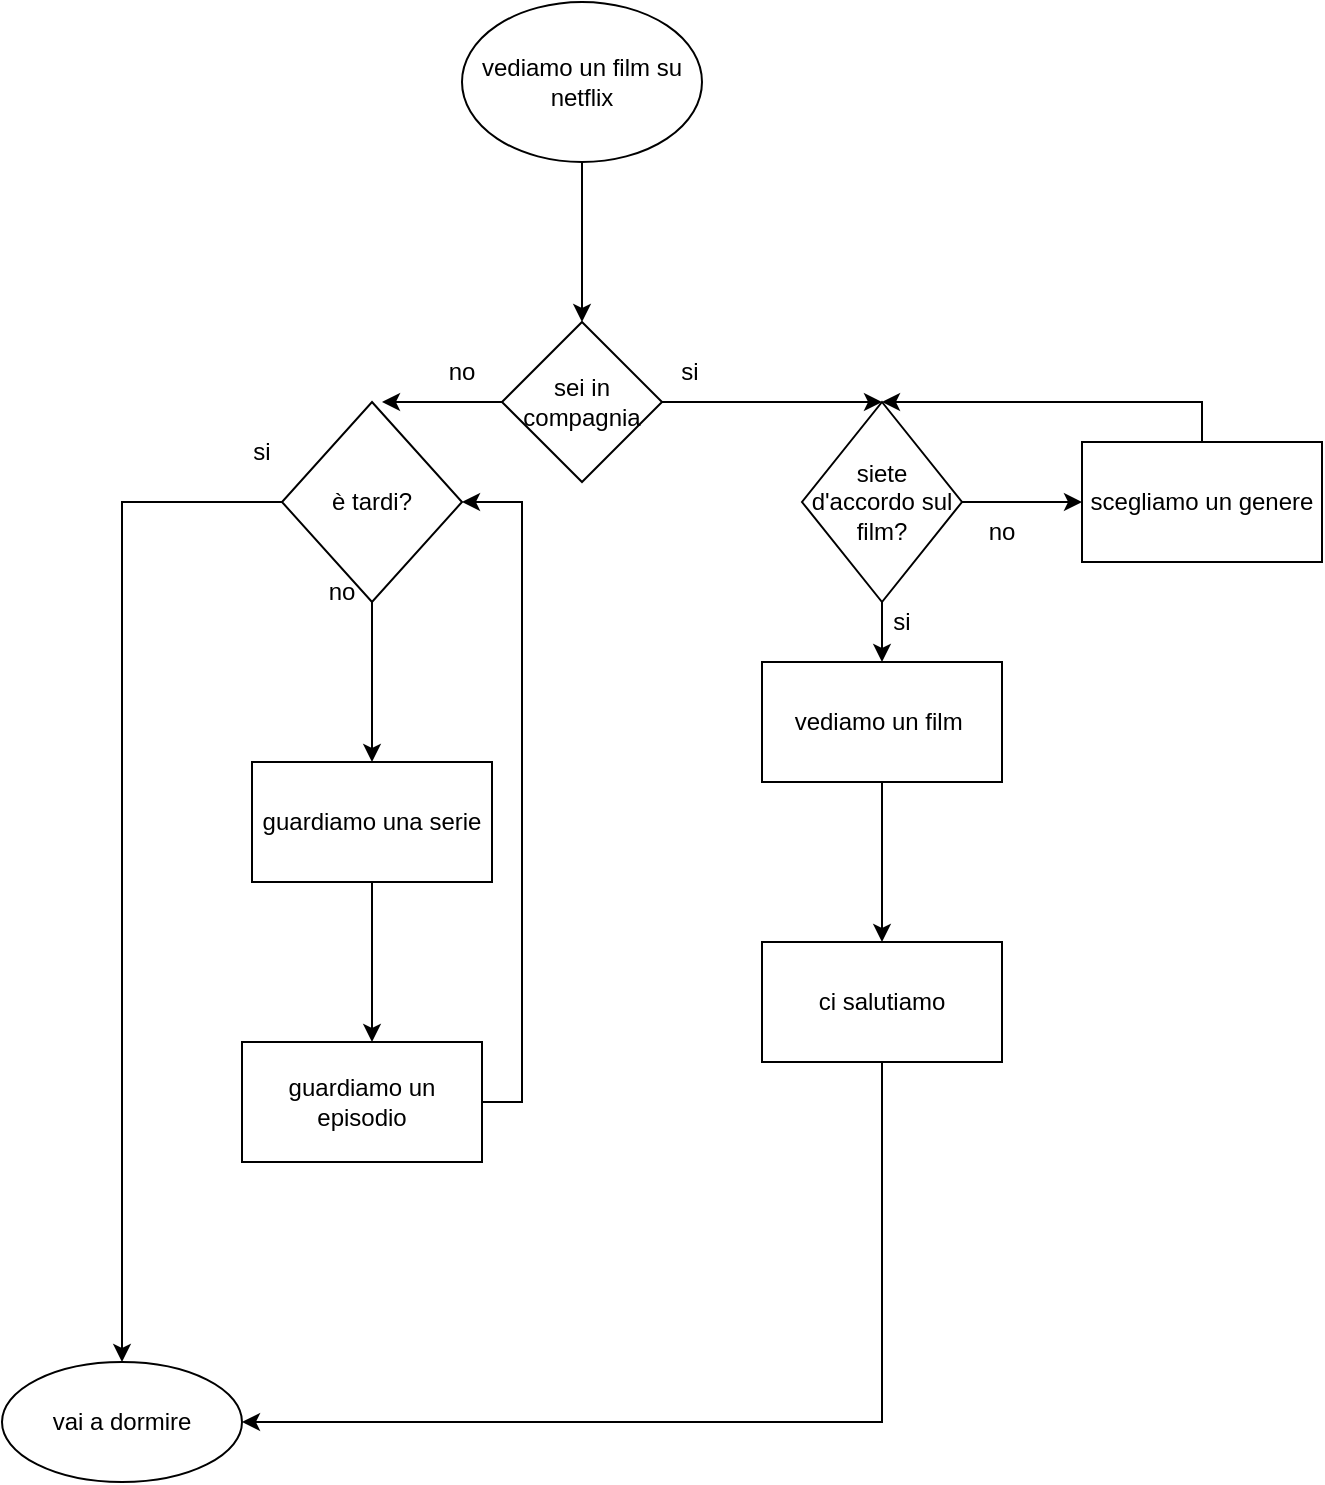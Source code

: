 <mxfile version="16.6.1" type="google"><diagram id="QL592edGMogUp7UONOmc" name="Page-1"><mxGraphModel dx="1160" dy="792" grid="1" gridSize="10" guides="1" tooltips="1" connect="1" arrows="1" fold="1" page="1" pageScale="1" pageWidth="827" pageHeight="1169" math="0" shadow="0"><root><mxCell id="0"/><mxCell id="1" parent="0"/><mxCell id="VgJsWldvfqnZkQjMYo9v-4" value="" style="edgeStyle=orthogonalEdgeStyle;rounded=0;orthogonalLoop=1;jettySize=auto;html=1;" edge="1" parent="1" source="VgJsWldvfqnZkQjMYo9v-1" target="VgJsWldvfqnZkQjMYo9v-3"><mxGeometry relative="1" as="geometry"/></mxCell><mxCell id="VgJsWldvfqnZkQjMYo9v-1" value="vediamo un film su netflix" style="ellipse;whiteSpace=wrap;html=1;" vertex="1" parent="1"><mxGeometry x="330" y="30" width="120" height="80" as="geometry"/></mxCell><mxCell id="VgJsWldvfqnZkQjMYo9v-15" value="" style="edgeStyle=orthogonalEdgeStyle;rounded=0;orthogonalLoop=1;jettySize=auto;html=1;" edge="1" parent="1" source="VgJsWldvfqnZkQjMYo9v-3"><mxGeometry relative="1" as="geometry"><mxPoint x="290" y="230" as="targetPoint"/></mxGeometry></mxCell><mxCell id="VgJsWldvfqnZkQjMYo9v-3" value="sei in compagnia" style="rhombus;whiteSpace=wrap;html=1;" vertex="1" parent="1"><mxGeometry x="350" y="190" width="80" height="80" as="geometry"/></mxCell><mxCell id="VgJsWldvfqnZkQjMYo9v-8" value="si" style="text;html=1;strokeColor=none;fillColor=none;align=center;verticalAlign=middle;whiteSpace=wrap;rounded=0;" vertex="1" parent="1"><mxGeometry x="414" y="200" width="60" height="30" as="geometry"/></mxCell><mxCell id="VgJsWldvfqnZkQjMYo9v-41" value="" style="edgeStyle=orthogonalEdgeStyle;rounded=0;orthogonalLoop=1;jettySize=auto;html=1;" edge="1" parent="1" source="VgJsWldvfqnZkQjMYo9v-10"><mxGeometry relative="1" as="geometry"><mxPoint x="540" y="500" as="targetPoint"/></mxGeometry></mxCell><mxCell id="VgJsWldvfqnZkQjMYo9v-10" value="vediamo un film&amp;nbsp;" style="rounded=0;whiteSpace=wrap;html=1;" vertex="1" parent="1"><mxGeometry x="480" y="360" width="120" height="60" as="geometry"/></mxCell><mxCell id="VgJsWldvfqnZkQjMYo9v-12" value="" style="edgeStyle=orthogonalEdgeStyle;rounded=0;orthogonalLoop=1;jettySize=auto;html=1;" edge="1" parent="1" source="VgJsWldvfqnZkQjMYo9v-11" target="VgJsWldvfqnZkQjMYo9v-10"><mxGeometry relative="1" as="geometry"/></mxCell><mxCell id="VgJsWldvfqnZkQjMYo9v-30" value="" style="edgeStyle=orthogonalEdgeStyle;rounded=0;orthogonalLoop=1;jettySize=auto;html=1;" edge="1" parent="1" source="VgJsWldvfqnZkQjMYo9v-11" target="VgJsWldvfqnZkQjMYo9v-29"><mxGeometry relative="1" as="geometry"/></mxCell><mxCell id="VgJsWldvfqnZkQjMYo9v-11" value="siete d'accordo sul film?" style="rhombus;whiteSpace=wrap;html=1;" vertex="1" parent="1"><mxGeometry x="500" y="230" width="80" height="100" as="geometry"/></mxCell><mxCell id="VgJsWldvfqnZkQjMYo9v-18" value="" style="edgeStyle=orthogonalEdgeStyle;rounded=0;orthogonalLoop=1;jettySize=auto;html=1;" edge="1" parent="1" source="VgJsWldvfqnZkQjMYo9v-16" target="VgJsWldvfqnZkQjMYo9v-17"><mxGeometry relative="1" as="geometry"/></mxCell><mxCell id="VgJsWldvfqnZkQjMYo9v-20" value="" style="edgeStyle=orthogonalEdgeStyle;rounded=0;orthogonalLoop=1;jettySize=auto;html=1;" edge="1" parent="1" source="VgJsWldvfqnZkQjMYo9v-16" target="VgJsWldvfqnZkQjMYo9v-19"><mxGeometry relative="1" as="geometry"/></mxCell><mxCell id="VgJsWldvfqnZkQjMYo9v-16" value="è tardi?" style="rhombus;whiteSpace=wrap;html=1;" vertex="1" parent="1"><mxGeometry x="240" y="230" width="90" height="100" as="geometry"/></mxCell><mxCell id="VgJsWldvfqnZkQjMYo9v-22" value="" style="edgeStyle=orthogonalEdgeStyle;rounded=0;orthogonalLoop=1;jettySize=auto;html=1;" edge="1" parent="1" source="VgJsWldvfqnZkQjMYo9v-17"><mxGeometry relative="1" as="geometry"><mxPoint x="285" y="550" as="targetPoint"/></mxGeometry></mxCell><mxCell id="VgJsWldvfqnZkQjMYo9v-17" value="guardiamo una serie" style="whiteSpace=wrap;html=1;" vertex="1" parent="1"><mxGeometry x="225" y="410" width="120" height="60" as="geometry"/></mxCell><mxCell id="VgJsWldvfqnZkQjMYo9v-19" value="vai a dormire" style="ellipse;whiteSpace=wrap;html=1;" vertex="1" parent="1"><mxGeometry x="100" y="710" width="120" height="60" as="geometry"/></mxCell><mxCell id="VgJsWldvfqnZkQjMYo9v-21" value="guardiamo un episodio" style="whiteSpace=wrap;html=1;" vertex="1" parent="1"><mxGeometry x="220" y="550" width="120" height="60" as="geometry"/></mxCell><mxCell id="VgJsWldvfqnZkQjMYo9v-23" value="" style="endArrow=classic;html=1;rounded=0;exitX=1;exitY=0.5;exitDx=0;exitDy=0;entryX=1;entryY=0.5;entryDx=0;entryDy=0;" edge="1" parent="1" source="VgJsWldvfqnZkQjMYo9v-21" target="VgJsWldvfqnZkQjMYo9v-16"><mxGeometry width="50" height="50" relative="1" as="geometry"><mxPoint x="460" y="440" as="sourcePoint"/><mxPoint x="510" y="390" as="targetPoint"/><Array as="points"><mxPoint x="360" y="580"/><mxPoint x="360" y="280"/></Array></mxGeometry></mxCell><mxCell id="VgJsWldvfqnZkQjMYo9v-24" value="no" style="text;html=1;strokeColor=none;fillColor=none;align=center;verticalAlign=middle;whiteSpace=wrap;rounded=0;" vertex="1" parent="1"><mxGeometry x="300" y="200" width="60" height="30" as="geometry"/></mxCell><mxCell id="VgJsWldvfqnZkQjMYo9v-25" value="si" style="text;html=1;strokeColor=none;fillColor=none;align=center;verticalAlign=middle;whiteSpace=wrap;rounded=0;" vertex="1" parent="1"><mxGeometry x="200" y="240" width="60" height="30" as="geometry"/></mxCell><mxCell id="VgJsWldvfqnZkQjMYo9v-26" value="no" style="text;html=1;strokeColor=none;fillColor=none;align=center;verticalAlign=middle;whiteSpace=wrap;rounded=0;" vertex="1" parent="1"><mxGeometry x="240" y="310" width="60" height="30" as="geometry"/></mxCell><mxCell id="VgJsWldvfqnZkQjMYo9v-29" value="scegliamo un genere" style="whiteSpace=wrap;html=1;" vertex="1" parent="1"><mxGeometry x="640" y="250" width="120" height="60" as="geometry"/></mxCell><mxCell id="VgJsWldvfqnZkQjMYo9v-35" value="" style="endArrow=classic;html=1;rounded=0;exitX=0.5;exitY=0;exitDx=0;exitDy=0;entryX=0.5;entryY=0;entryDx=0;entryDy=0;" edge="1" parent="1" source="VgJsWldvfqnZkQjMYo9v-29" target="VgJsWldvfqnZkQjMYo9v-11"><mxGeometry width="50" height="50" relative="1" as="geometry"><mxPoint x="650" y="220" as="sourcePoint"/><mxPoint x="610" y="200" as="targetPoint"/><Array as="points"><mxPoint x="700" y="230"/></Array></mxGeometry></mxCell><mxCell id="VgJsWldvfqnZkQjMYo9v-37" value="si" style="text;html=1;strokeColor=none;fillColor=none;align=center;verticalAlign=middle;whiteSpace=wrap;rounded=0;" vertex="1" parent="1"><mxGeometry x="520" y="325" width="60" height="30" as="geometry"/></mxCell><mxCell id="VgJsWldvfqnZkQjMYo9v-38" value="no" style="text;html=1;strokeColor=none;fillColor=none;align=center;verticalAlign=middle;whiteSpace=wrap;rounded=0;" vertex="1" parent="1"><mxGeometry x="570" y="280" width="60" height="30" as="geometry"/></mxCell><mxCell id="VgJsWldvfqnZkQjMYo9v-43" value="ci salutiamo" style="rounded=0;whiteSpace=wrap;html=1;" vertex="1" parent="1"><mxGeometry x="480" y="500" width="120" height="60" as="geometry"/></mxCell><mxCell id="VgJsWldvfqnZkQjMYo9v-45" value="" style="endArrow=classic;html=1;rounded=0;exitX=1;exitY=0.5;exitDx=0;exitDy=0;" edge="1" parent="1" source="VgJsWldvfqnZkQjMYo9v-3"><mxGeometry width="50" height="50" relative="1" as="geometry"><mxPoint x="430" y="270" as="sourcePoint"/><mxPoint x="540" y="230" as="targetPoint"/></mxGeometry></mxCell><mxCell id="VgJsWldvfqnZkQjMYo9v-47" value="" style="endArrow=classic;html=1;rounded=0;entryX=1;entryY=0.5;entryDx=0;entryDy=0;exitX=0.5;exitY=1;exitDx=0;exitDy=0;" edge="1" parent="1" source="VgJsWldvfqnZkQjMYo9v-43" target="VgJsWldvfqnZkQjMYo9v-19"><mxGeometry width="50" height="50" relative="1" as="geometry"><mxPoint x="510" y="620" as="sourcePoint"/><mxPoint x="560" y="570" as="targetPoint"/><Array as="points"><mxPoint x="540" y="740"/></Array></mxGeometry></mxCell></root></mxGraphModel></diagram></mxfile>